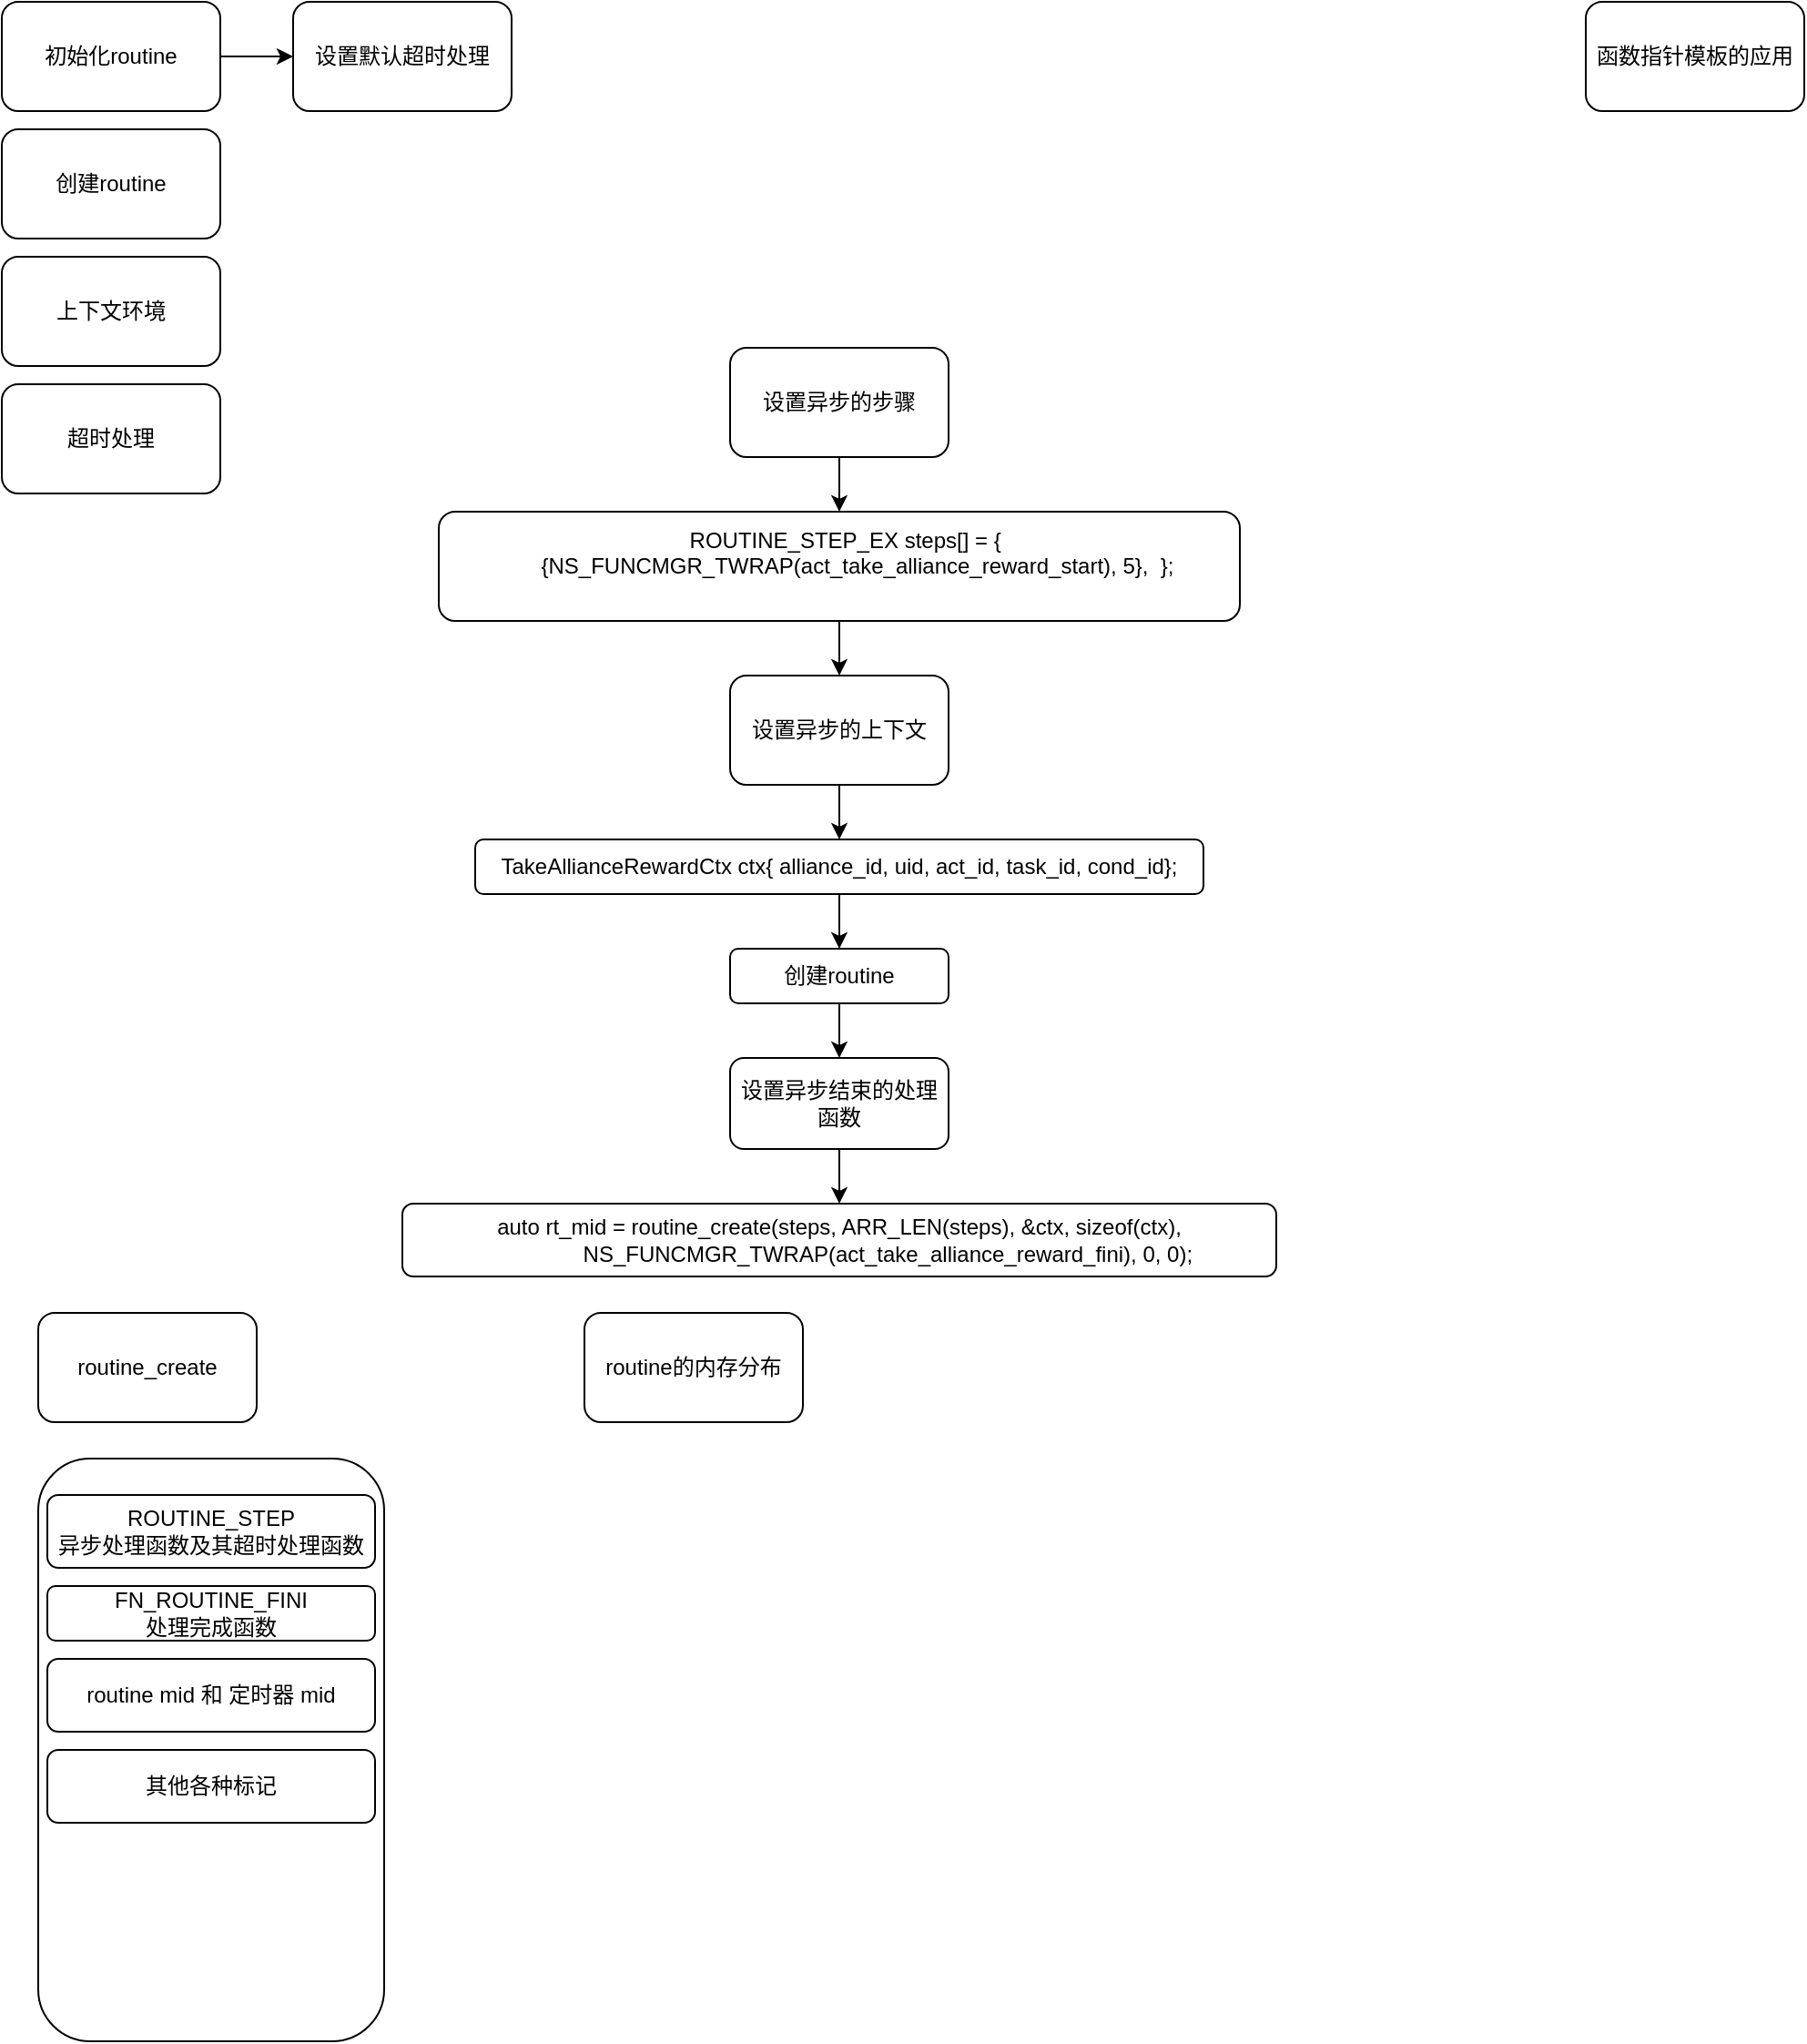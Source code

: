 <mxfile version="26.0.2">
  <diagram name="第 1 页" id="BBjcjCPQKE8Rdczkw8qz">
    <mxGraphModel dx="985" dy="560" grid="1" gridSize="10" guides="1" tooltips="1" connect="1" arrows="1" fold="1" page="1" pageScale="1" pageWidth="827" pageHeight="1169" math="0" shadow="0">
      <root>
        <mxCell id="0" />
        <mxCell id="1" parent="0" />
        <mxCell id="9l9gcxOGcMHAikn7koUY-1" value="创建routine" style="rounded=1;whiteSpace=wrap;html=1;" vertex="1" parent="1">
          <mxGeometry x="10" y="80" width="120" height="60" as="geometry" />
        </mxCell>
        <mxCell id="9l9gcxOGcMHAikn7koUY-2" value="上下文环境" style="rounded=1;whiteSpace=wrap;html=1;" vertex="1" parent="1">
          <mxGeometry x="10" y="150" width="120" height="60" as="geometry" />
        </mxCell>
        <mxCell id="9l9gcxOGcMHAikn7koUY-3" value="超时处理" style="rounded=1;whiteSpace=wrap;html=1;" vertex="1" parent="1">
          <mxGeometry x="10" y="220" width="120" height="60" as="geometry" />
        </mxCell>
        <mxCell id="9l9gcxOGcMHAikn7koUY-6" value="" style="edgeStyle=orthogonalEdgeStyle;rounded=0;orthogonalLoop=1;jettySize=auto;html=1;" edge="1" parent="1" source="9l9gcxOGcMHAikn7koUY-4" target="9l9gcxOGcMHAikn7koUY-5">
          <mxGeometry relative="1" as="geometry" />
        </mxCell>
        <mxCell id="9l9gcxOGcMHAikn7koUY-4" value="初始化routine" style="rounded=1;whiteSpace=wrap;html=1;" vertex="1" parent="1">
          <mxGeometry x="10" y="10" width="120" height="60" as="geometry" />
        </mxCell>
        <mxCell id="9l9gcxOGcMHAikn7koUY-5" value="设置默认超时处理" style="whiteSpace=wrap;html=1;rounded=1;" vertex="1" parent="1">
          <mxGeometry x="170" y="10" width="120" height="60" as="geometry" />
        </mxCell>
        <mxCell id="9l9gcxOGcMHAikn7koUY-11" value="" style="edgeStyle=orthogonalEdgeStyle;rounded=0;orthogonalLoop=1;jettySize=auto;html=1;" edge="1" parent="1" source="9l9gcxOGcMHAikn7koUY-8" target="9l9gcxOGcMHAikn7koUY-10">
          <mxGeometry relative="1" as="geometry" />
        </mxCell>
        <mxCell id="9l9gcxOGcMHAikn7koUY-8" value="设置异步的步骤" style="whiteSpace=wrap;html=1;rounded=1;" vertex="1" parent="1">
          <mxGeometry x="410" y="200" width="120" height="60" as="geometry" />
        </mxCell>
        <mxCell id="9l9gcxOGcMHAikn7koUY-13" value="" style="edgeStyle=orthogonalEdgeStyle;rounded=0;orthogonalLoop=1;jettySize=auto;html=1;" edge="1" parent="1" source="9l9gcxOGcMHAikn7koUY-10" target="9l9gcxOGcMHAikn7koUY-12">
          <mxGeometry relative="1" as="geometry" />
        </mxCell>
        <mxCell id="9l9gcxOGcMHAikn7koUY-10" value="&lt;div&gt;&amp;nbsp; ROUTINE_STEP_EX steps[] = {&lt;/div&gt;&lt;div&gt;&amp;nbsp; &amp;nbsp; &amp;nbsp; {NS_FUNCMGR_TWRAP(act_take_alliance_reward_start), 5},&lt;span style=&quot;background-color: transparent; color: light-dark(rgb(0, 0, 0), rgb(255, 255, 255));&quot;&gt;&amp;nbsp; };&lt;/span&gt;&lt;/div&gt;&lt;div&gt;&lt;br&gt;&lt;/div&gt;" style="whiteSpace=wrap;html=1;rounded=1;" vertex="1" parent="1">
          <mxGeometry x="250" y="290" width="440" height="60" as="geometry" />
        </mxCell>
        <mxCell id="9l9gcxOGcMHAikn7koUY-15" value="" style="edgeStyle=orthogonalEdgeStyle;rounded=0;orthogonalLoop=1;jettySize=auto;html=1;" edge="1" parent="1" source="9l9gcxOGcMHAikn7koUY-12" target="9l9gcxOGcMHAikn7koUY-14">
          <mxGeometry relative="1" as="geometry" />
        </mxCell>
        <mxCell id="9l9gcxOGcMHAikn7koUY-12" value="设置异步的上下文" style="whiteSpace=wrap;html=1;rounded=1;" vertex="1" parent="1">
          <mxGeometry x="410" y="380" width="120" height="60" as="geometry" />
        </mxCell>
        <mxCell id="9l9gcxOGcMHAikn7koUY-17" style="edgeStyle=orthogonalEdgeStyle;rounded=0;orthogonalLoop=1;jettySize=auto;html=1;" edge="1" parent="1" source="9l9gcxOGcMHAikn7koUY-14" target="9l9gcxOGcMHAikn7koUY-16">
          <mxGeometry relative="1" as="geometry" />
        </mxCell>
        <mxCell id="9l9gcxOGcMHAikn7koUY-14" value="TakeAllianceRewardCtx ctx{ alliance_id, uid, act_id, task_id, cond_id};" style="whiteSpace=wrap;html=1;rounded=1;" vertex="1" parent="1">
          <mxGeometry x="270" y="470" width="400" height="30" as="geometry" />
        </mxCell>
        <mxCell id="9l9gcxOGcMHAikn7koUY-19" value="" style="edgeStyle=orthogonalEdgeStyle;rounded=0;orthogonalLoop=1;jettySize=auto;html=1;" edge="1" parent="1" source="9l9gcxOGcMHAikn7koUY-16" target="9l9gcxOGcMHAikn7koUY-18">
          <mxGeometry relative="1" as="geometry" />
        </mxCell>
        <mxCell id="9l9gcxOGcMHAikn7koUY-16" value="创建routine" style="rounded=1;whiteSpace=wrap;html=1;" vertex="1" parent="1">
          <mxGeometry x="410" y="530" width="120" height="30" as="geometry" />
        </mxCell>
        <mxCell id="9l9gcxOGcMHAikn7koUY-21" value="" style="edgeStyle=orthogonalEdgeStyle;rounded=0;orthogonalLoop=1;jettySize=auto;html=1;" edge="1" parent="1" source="9l9gcxOGcMHAikn7koUY-18" target="9l9gcxOGcMHAikn7koUY-20">
          <mxGeometry relative="1" as="geometry" />
        </mxCell>
        <mxCell id="9l9gcxOGcMHAikn7koUY-18" value="设置异步结束的处理函数" style="whiteSpace=wrap;html=1;rounded=1;" vertex="1" parent="1">
          <mxGeometry x="410" y="590" width="120" height="50" as="geometry" />
        </mxCell>
        <mxCell id="9l9gcxOGcMHAikn7koUY-20" value="&lt;div&gt;&amp;nbsp;auto rt_mid = routine_create(steps, ARR_LEN(steps), &amp;amp;ctx, sizeof(ctx),&amp;nbsp;&lt;/div&gt;&lt;div&gt;&amp;nbsp; &amp;nbsp; &amp;nbsp; &amp;nbsp; &amp;nbsp; &amp;nbsp; &amp;nbsp; &amp;nbsp; NS_FUNCMGR_TWRAP(act_take_alliance_reward_fini), 0, 0);&lt;/div&gt;" style="whiteSpace=wrap;html=1;rounded=1;" vertex="1" parent="1">
          <mxGeometry x="230" y="670" width="480" height="40" as="geometry" />
        </mxCell>
        <mxCell id="9l9gcxOGcMHAikn7koUY-22" value="routine_create" style="rounded=1;whiteSpace=wrap;html=1;" vertex="1" parent="1">
          <mxGeometry x="30" y="730" width="120" height="60" as="geometry" />
        </mxCell>
        <mxCell id="9l9gcxOGcMHAikn7koUY-23" value="函数指针模板的应用" style="rounded=1;whiteSpace=wrap;html=1;" vertex="1" parent="1">
          <mxGeometry x="880" y="10" width="120" height="60" as="geometry" />
        </mxCell>
        <mxCell id="9l9gcxOGcMHAikn7koUY-24" value="" style="rounded=1;whiteSpace=wrap;html=1;fillColor=none;" vertex="1" parent="1">
          <mxGeometry x="30" y="810" width="190" height="320" as="geometry" />
        </mxCell>
        <mxCell id="9l9gcxOGcMHAikn7koUY-25" value="routine的内存分布" style="rounded=1;whiteSpace=wrap;html=1;" vertex="1" parent="1">
          <mxGeometry x="330" y="730" width="120" height="60" as="geometry" />
        </mxCell>
        <mxCell id="9l9gcxOGcMHAikn7koUY-26" value="ROUTINE_STEP&lt;div&gt;异步处理函数及其超时处理函数&lt;/div&gt;" style="rounded=1;whiteSpace=wrap;html=1;" vertex="1" parent="1">
          <mxGeometry x="35" y="830" width="180" height="40" as="geometry" />
        </mxCell>
        <mxCell id="9l9gcxOGcMHAikn7koUY-27" value="FN_ROUTINE_FINI&lt;div&gt;处理完成函数&lt;/div&gt;" style="rounded=1;whiteSpace=wrap;html=1;" vertex="1" parent="1">
          <mxGeometry x="35" y="880" width="180" height="30" as="geometry" />
        </mxCell>
        <mxCell id="9l9gcxOGcMHAikn7koUY-28" value="routine mid 和 定时器 mid" style="rounded=1;whiteSpace=wrap;html=1;" vertex="1" parent="1">
          <mxGeometry x="35" y="920" width="180" height="40" as="geometry" />
        </mxCell>
        <mxCell id="9l9gcxOGcMHAikn7koUY-29" value="其他各种标记" style="rounded=1;whiteSpace=wrap;html=1;" vertex="1" parent="1">
          <mxGeometry x="35" y="970" width="180" height="40" as="geometry" />
        </mxCell>
      </root>
    </mxGraphModel>
  </diagram>
</mxfile>
